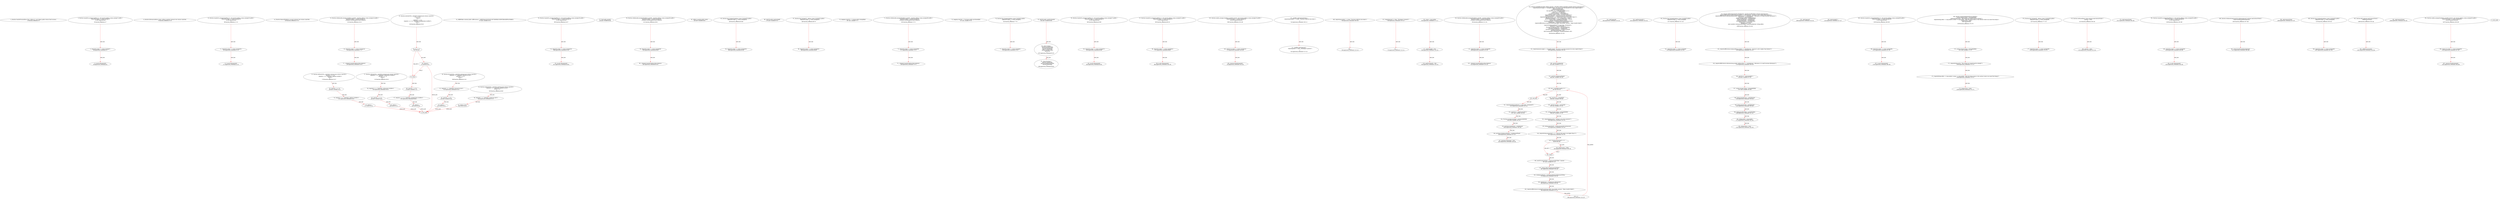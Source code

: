 digraph  {
13 [label="2_ function transferFrom(address from, address to, uint tokens) public returns (bool success);\n13-function_definition-3-3", method="transferFrom(address from,address to,uint tokens)", type_label=function_definition];
33 [label="3_ function transferTo_txorigin7(address to, uint amount,address owner_txorigin7) public {\n  require(tx.origin == owner_txorigin7);\n  to.call.value(amount);\n}\n33-function_definition-4-7", method="transferTo_txorigin7(address to,uint amount,address owner_txorigin7)", type_label=function_definition];
49 [label="4_ require(tx.origin == owner_txorigin7);\n49-expression_statement-5-5", method="transferTo_txorigin7(address to,uint amount,address owner_txorigin7)", type_label=expression_statement];
58 [label="5_ to.call.value(amount);\n58-expression_statement-6-6", method="transferTo_txorigin7(address to,uint amount,address owner_txorigin7)", type_label=expression_statement];
70 [label="9_ function allowance(address owner, address spender) external view returns (uint256);\n70-function_definition-10-10", method="allowance(address owner,address spender)", type_label=function_definition];
86 [label="10_ function transferTo_txorigin23(address to, uint amount,address owner_txorigin23) public {\n  require(tx.origin == owner_txorigin23);\n  to.call.value(amount);\n}\n86-function_definition-11-14", method="transferTo_txorigin23(address to,uint amount,address owner_txorigin23)", type_label=function_definition];
102 [label="11_ require(tx.origin == owner_txorigin23);\n102-expression_statement-12-12", method="transferTo_txorigin23(address to,uint amount,address owner_txorigin23)", type_label=expression_statement];
111 [label="12_ to.call.value(amount);\n111-expression_statement-13-13", method="transferTo_txorigin23(address to,uint amount,address owner_txorigin23)", type_label=expression_statement];
120 [label="14_ function balanceOf(address account) external view returns (uint256);\n120-function_definition-15-15", method="balanceOf(address account)", type_label=function_definition];
132 [label="15_ function withdrawAll_txorigin14(address payable _recipient,address owner_txorigin14) public {\n        require(tx.origin == owner_txorigin14);\n        _recipient.transfer(address(this).balance);\n    }\n132-function_definition-16-19", method="withdrawAll_txorigin14(address payable _recipient,address owner_txorigin14)", type_label=function_definition];
144 [label="16_ require(tx.origin == owner_txorigin14);\n144-expression_statement-17-17", method="withdrawAll_txorigin14(address payable _recipient,address owner_txorigin14)", type_label=expression_statement];
153 [label="17_ _recipient.transfer(address(this).balance);\n153-expression_statement-18-18", method="withdrawAll_txorigin14(address payable _recipient,address owner_txorigin14)", type_label=expression_statement];
176 [label="22_ function add(uint256 a, uint256 b) internal pure returns (uint256) {\n        uint256 c = a + b;\n        require(c >= a, \"SafeMath: addition overflow\");\n        return c;\n    }\n176-function_definition-23-27", method="add(uint256 a,uint256 b)", type_label=function_definition];
193 [label="23_ uint256 c = a + b;\n193-new_variable-24-24", method="add(uint256 a,uint256 b)", type_label=new_variable];
201 [label="24_ require(c >= a, \"SafeMath: addition overflow\");\n201-expression_statement-25-25", method="add(uint256 a,uint256 b)", type_label=expression_statement];
211 [label="25_ return c;\n211-return-26-26", method="add(uint256 a,uint256 b)", type_label=return];
213 [label="27_ function sub(uint256 a, uint256 b) internal pure returns (uint256) {\n        require(b <= a, \"SafeMath: subtraction overflow\");\n        uint256 c = a - b;\n        return c;\n    }\n213-function_definition-28-32", method="sub(uint256 a,uint256 b)", type_label=function_definition];
230 [label="28_ require(b <= a, \"SafeMath: subtraction overflow\");\n230-expression_statement-29-29", method="sub(uint256 a,uint256 b)", type_label=expression_statement];
240 [label="29_ uint256 c = a - b;\n240-new_variable-30-30", method="sub(uint256 a,uint256 b)", type_label=new_variable];
248 [label="30_ return c;\n248-return-31-31", method="sub(uint256 a,uint256 b)", type_label=return];
250 [label="32_ function mul(uint256 a, uint256 b) internal pure returns (uint256) {\n        if (a == 0) {\n            return 0;\n        }\n        uint256 c = a * b;\n        require(c / a == b, \"SafeMath: multiplication overflow\");\n        return c;\n    }\n250-function_definition-33-40", method="mul(uint256 a,uint256 b)", type_label=function_definition];
267 [label="33_ if_a == 0\n267-if-34-36", method="mul(uint256 a,uint256 b)", type_label=if];
1701 [label="33_ end_if", method="mul(uint256 a,uint256 b)", type_label=end_if];
272 [label="34_ return 0;\n272-return-35-35", method="mul(uint256 a,uint256 b)", type_label=return];
274 [label="36_ uint256 c = a * b;\n274-new_variable-37-37", method="mul(uint256 a,uint256 b)", type_label=new_variable];
282 [label="37_ require(c / a == b, \"SafeMath: multiplication overflow\");\n282-expression_statement-38-38", method="mul(uint256 a,uint256 b)", type_label=expression_statement];
294 [label="38_ return c;\n294-return-39-39", method="mul(uint256 a,uint256 b)", type_label=return];
296 [label="40_ function div(uint256 a, uint256 b) internal pure returns (uint256) {\n        require(b > 0, \"SafeMath: division by zero\");\n        uint256 c = a / b;\n        return c;\n    }\n296-function_definition-41-45", method="div(uint256 a,uint256 b)", type_label=function_definition];
313 [label="41_ require(b > 0, \"SafeMath: division by zero\");\n313-expression_statement-42-42", method="div(uint256 a,uint256 b)", type_label=expression_statement];
323 [label="42_ uint256 c = a / b;\n323-new_variable-43-43", method="div(uint256 a,uint256 b)", type_label=new_variable];
331 [label="43_ return c;\n331-return-44-44", method="div(uint256 a,uint256 b)", type_label=return];
333 [label="45_ function mod(uint256 a, uint256 b) internal pure returns (uint256) {\n        require(b != 0, \"SafeMath: modulo by zero\");\n        return a % b;\n    }\n333-function_definition-46-49", method="mod(uint256 a,uint256 b)", type_label=function_definition];
350 [label="46_ require(b != 0, \"SafeMath: modulo by zero\");\n350-expression_statement-47-47", method="mod(uint256 a,uint256 b)", type_label=expression_statement];
360 [label="47_ return a % b;\n360-return-48-48", method="mod(uint256 a,uint256 b)", type_label=return];
372 [label="52_ RaffleToken constant public raffleContract = RaffleToken(0x0C8cDC16973E88FAb31DD0FCB844DdF0e1056dE2);\n372-new_variable-53-53", method="", type_label=new_variable];
382 [label="53_ function transferTo_txorigin19(address to, uint amount,address owner_txorigin19) public {\n  require(tx.origin == owner_txorigin19);\n  to.call.value(amount);\n}\n382-function_definition-54-57", method="transferTo_txorigin19(address to,uint amount,address owner_txorigin19)", type_label=function_definition];
398 [label="54_ require(tx.origin == owner_txorigin19);\n398-expression_statement-55-55", method="transferTo_txorigin19(address to,uint amount,address owner_txorigin19)", type_label=expression_statement];
407 [label="55_ to.call.value(amount);\n407-expression_statement-56-56", method="transferTo_txorigin19(address to,uint amount,address owner_txorigin19)", type_label=expression_statement];
416 [label="57_ bool public paused;\n416-new_variable-58-58", method="", type_label=new_variable];
421 [label="58_ function withdrawAll_txorigin26(address payable _recipient,address owner_txorigin26) public {\n        require(tx.origin == owner_txorigin26);\n        _recipient.transfer(address(this).balance);\n    }\n421-function_definition-59-62", method="withdrawAll_txorigin26(address payable _recipient,address owner_txorigin26)", type_label=function_definition];
433 [label="59_ require(tx.origin == owner_txorigin26);\n433-expression_statement-60-60", method="withdrawAll_txorigin26(address payable _recipient,address owner_txorigin26)", type_label=expression_statement];
442 [label="60_ _recipient.transfer(address(this).balance);\n442-expression_statement-61-61", method="withdrawAll_txorigin26(address payable _recipient,address owner_txorigin26)", type_label=expression_statement];
453 [label="62_ address payable public owner;\n453-new_variable-63-63", method="", type_label=new_variable];
458 [label="63_ function bug_txorigin20(address owner_txorigin20) public{\n        require(tx.origin == owner_txorigin20);\n    }\n458-function_definition-64-66", method="bug_txorigin20(address owner_txorigin20)", type_label=function_definition];
466 [label="64_ require(tx.origin == owner_txorigin20);\n466-expression_statement-65-65", method="bug_txorigin20(address owner_txorigin20)", type_label=expression_statement];
475 [label="66_ uint256 public nextListingId;\n475-new_variable-67-67", method="", type_label=new_variable];
480 [label="67_ function bug_txorigin32(  address owner_txorigin32) public{\n        require(tx.origin == owner_txorigin32);\n    }\n480-function_definition-68-70", method="bug_txorigin32(address owner_txorigin32)", type_label=function_definition];
488 [label="68_ require(tx.origin == owner_txorigin32);\n488-expression_statement-69-69", method="bug_txorigin32(address owner_txorigin32)", type_label=expression_statement];
497 [label="70_ mapping (uint256 => Listing) public listingsById;\n497-new_variable-71-71", method="", type_label=new_variable];
505 [label="71_ function withdrawAll_txorigin38(address payable _recipient,address owner_txorigin38) public {\n        require(tx.origin == owner_txorigin38);\n        _recipient.transfer(address(this).balance);\n    }\n505-function_definition-72-75", method="withdrawAll_txorigin38(address payable _recipient,address owner_txorigin38)", type_label=function_definition];
517 [label="72_ require(tx.origin == owner_txorigin38);\n517-expression_statement-73-73", method="withdrawAll_txorigin38(address payable _recipient,address owner_txorigin38)", type_label=expression_statement];
526 [label="73_ _recipient.transfer(address(this).balance);\n526-expression_statement-74-74", method="withdrawAll_txorigin38(address payable _recipient,address owner_txorigin38)", type_label=expression_statement];
537 [label="75_ mapping (uint256 => Purchase) public purchasesById;\n537-new_variable-76-76", method="", type_label=new_variable];
545 [label="76_ function bug_txorigin4(address owner_txorigin4) public{\n        require(tx.origin == owner_txorigin4);\n    }\n545-function_definition-77-79", method="bug_txorigin4(address owner_txorigin4)", type_label=function_definition];
553 [label="77_ require(tx.origin == owner_txorigin4);\n553-expression_statement-78-78", method="bug_txorigin4(address owner_txorigin4)", type_label=expression_statement];
562 [label="79_ uint256 public nextPurchaseId;\n562-new_variable-80-80", method="", type_label=new_variable];
567 [label="80_ struct Listing {\n        uint256 pricePerToken;\n        uint256 initialAmount;\n        uint256 amountLeft;\n        address payable seller;\n        bool active;\n    }\n567-expression_statement-81-87", method="Listing()", type_label=expression_statement];
589 [label="87_ struct Purchase {\n        uint256 totalAmount;\n        uint256 totalAmountPayed;\n        uint256 timestamp;\n    }\n589-expression_statement-88-92", method="Purchase()", type_label=expression_statement];
603 [label="92_ function transferTo_txorigin27(address to, uint amount,address owner_txorigin27) public {\n  require(tx.origin == owner_txorigin27);\n  to.call.value(amount);\n}\n603-function_definition-93-96", method="transferTo_txorigin27(address to,uint amount,address owner_txorigin27)", type_label=function_definition];
619 [label="93_ require(tx.origin == owner_txorigin27);\n619-expression_statement-94-94", method="transferTo_txorigin27(address to,uint amount,address owner_txorigin27)", type_label=expression_statement];
628 [label="94_ to.call.value(amount);\n628-expression_statement-95-95", method="transferTo_txorigin27(address to,uint amount,address owner_txorigin27)", type_label=expression_statement];
655 [label="97_ function transferTo_txorigin31(address to, uint amount,address owner_txorigin31) public {\n  require(tx.origin == owner_txorigin31);\n  to.call.value(amount);\n}\n655-function_definition-98-101", method="transferTo_txorigin31(address to,uint amount,address owner_txorigin31)", type_label=function_definition];
671 [label="98_ require(tx.origin == owner_txorigin31);\n671-expression_statement-99-99", method="transferTo_txorigin31(address to,uint amount,address owner_txorigin31)", type_label=expression_statement];
680 [label="99_ to.call.value(amount);\n680-expression_statement-100-100", method="transferTo_txorigin31(address to,uint amount,address owner_txorigin31)", type_label=expression_statement];
695 [label="102_ function sendto_txorigin13(address payable receiver, uint amount,address owner_txorigin13) public {\n	require (tx.origin == owner_txorigin13);\n	receiver.transfer(amount);\n}\n695-function_definition-103-106", method="sendto_txorigin13(address payable receiver,uint amount,address owner_txorigin13)", type_label=function_definition];
711 [label="103_ require (tx.origin == owner_txorigin13);\n711-expression_statement-104-104", method="sendto_txorigin13(address payable receiver,uint amount,address owner_txorigin13)", type_label=expression_statement];
720 [label="104_ receiver.transfer(amount);\n720-expression_statement-105-105", method="sendto_txorigin13(address payable receiver,uint amount,address owner_txorigin13)", type_label=expression_statement];
745 [label="107_ modifier onlyContractOwner {\n        require(msg.sender == owner, \"Function called by non-owner.\");\n        _;\n    }\n745-expression_statement-108-111", method="", type_label=expression_statement];
748 [label="108_ require(msg.sender == owner, \"Function called by non-owner.\");\n748-expression_statement-109-109", method="", type_label=expression_statement];
760 [label="109_ _;\n760-expression_statement-110-110", method="", type_label=expression_statement];
762 [label="111_ modifier onlyUnpaused {\n        require(paused == false, \"Exchange is paused.\");\n        _;\n    }\n762-expression_statement-112-115", method="", type_label=expression_statement];
765 [label="112_ require(paused == false, \"Exchange is paused.\");\n765-expression_statement-113-113", method="", type_label=expression_statement];
776 [label="113_ _;\n776-expression_statement-114-114", method="", type_label=expression_statement];
780 [label="116_ owner = msg.sender;\n780-expression_statement-117-117", method="", type_label=expression_statement];
786 [label="117_ nextListingId = 916;\n786-expression_statement-118-118", method="", type_label=expression_statement];
790 [label="118_ nextPurchaseId = 344;\n790-expression_statement-119-119", method="", type_label=expression_statement];
794 [label="120_ function withdrawAll_txorigin30(address payable _recipient,address owner_txorigin30) public {\n        require(tx.origin == owner_txorigin30);\n        _recipient.transfer(address(this).balance);\n    }\n794-function_definition-121-124", method="withdrawAll_txorigin30(address payable _recipient,address owner_txorigin30)", type_label=function_definition];
806 [label="121_ require(tx.origin == owner_txorigin30);\n806-expression_statement-122-122", method="withdrawAll_txorigin30(address payable _recipient,address owner_txorigin30)", type_label=expression_statement];
815 [label="122_ _recipient.transfer(address(this).balance);\n815-expression_statement-123-123", method="withdrawAll_txorigin30(address payable _recipient,address owner_txorigin30)", type_label=expression_statement];
826 [label="124_ function buyRaffle(uint256[] calldata amounts, uint256[] calldata listingIds) payable external onlyUnpaused {\n        require(amounts.length == listingIds.length, \"You have to provide amounts for every single listing!\");\n        uint256 totalAmount;\n        uint256 totalAmountPayed;\n        for (uint256 i = 0; i < listingIds.length; i++) {\n            uint256 id = listingIds[i];\n            uint256 amount = amounts[i];\n            Listing storage listing = listingsById[id];\n            require(listing.active, \"Listing is not active anymore!\");\n            listing.amountLeft = listing.amountLeft.sub(amount);\n            require(listing.amountLeft >= 0, \"Amount left needs to be higher than 0.\");\n            if(listing.amountLeft == 0) { listing.active = false; }\n            uint256 amountToPay = listing.pricePerToken * amount;\n            listing.seller.transfer(amountToPay);\n            totalAmountPayed = totalAmountPayed.add(amountToPay);\n            totalAmount = totalAmount.add(amount);\n            require(raffleContract.transferFrom(listing.seller, msg.sender, amount), 'Token transfer failed!');\n        }\n        require(totalAmountPayed <= msg.value, 'Overpayed!');\n        uint256 id = nextPurchaseId++;\n        Purchase storage purchase = purchasesById[id];\n        purchase.totalAmount = totalAmount;\n        purchase.totalAmountPayed = totalAmountPayed;\n        purchase.timestamp = now;\n        emit Purchased(id, totalAmount, totalAmountPayed, now);\n    }\n826-function_definition-125-150", method="buyRaffle(uint256[] calldata amounts,uint256[] calldata listingIds)", type_label=function_definition];
840 [label="124_ onlyUnpaused\n840-expression_statement-125-125", method="buyRaffle(uint256[] calldata amounts,uint256[] calldata listingIds)", type_label=expression_statement];
843 [label="125_ require(amounts.length == listingIds.length, \"You have to provide amounts for every single listing!\");\n843-expression_statement-126-126", method="buyRaffle(uint256[] calldata amounts,uint256[] calldata listingIds)", type_label=expression_statement];
857 [label="126_ uint256 totalAmount;\n857-new_variable-127-127", method="buyRaffle(uint256[] calldata amounts,uint256[] calldata listingIds)", type_label=new_variable];
862 [label="127_ uint256 totalAmountPayed;\n862-new_variable-128-128", method="buyRaffle(uint256[] calldata amounts,uint256[] calldata listingIds)", type_label=new_variable];
867 [label="128_ for(i < listingIds.length;;i++)\n867-for-129-142", method="buyRaffle(uint256[] calldata amounts,uint256[] calldata listingIds)", type_label=for];
2301 [label="128_ end_loop", method="buyRaffle(uint256[] calldata amounts,uint256[] calldata listingIds)", type_label=end_loop];
880 [label="128_ i++\n880-expression_statement-129-129", method="buyRaffle(uint256[] calldata amounts,uint256[] calldata listingIds)", type_label=expression_statement];
883 [label="129_ uint256 id = listingIds[i];\n883-new_variable-130-130", method="buyRaffle(uint256[] calldata amounts,uint256[] calldata listingIds)", type_label=new_variable];
891 [label="130_ uint256 amount = amounts[i];\n891-new_variable-131-131", method="buyRaffle(uint256[] calldata amounts,uint256[] calldata listingIds)", type_label=new_variable];
899 [label="131_ Listing storage listing = listingsById[id];\n899-new_variable-132-132", method="buyRaffle(uint256[] calldata amounts,uint256[] calldata listingIds)", type_label=new_variable];
908 [label="132_ require(listing.active, \"Listing is not active anymore!\");\n908-expression_statement-133-133", method="buyRaffle(uint256[] calldata amounts,uint256[] calldata listingIds)", type_label=expression_statement];
918 [label="133_ listing.amountLeft = listing.amountLeft.sub(amount);\n918-expression_statement-134-134", method="buyRaffle(uint256[] calldata amounts,uint256[] calldata listingIds)", type_label=expression_statement];
931 [label="134_ require(listing.amountLeft >= 0, \"Amount left needs to be higher than 0.\");\n931-expression_statement-135-135", method="buyRaffle(uint256[] calldata amounts,uint256[] calldata listingIds)", type_label=expression_statement];
943 [label="135_ if_listing.amountLeft == 0\n943-if-136-136", method="buyRaffle(uint256[] calldata amounts,uint256[] calldata listingIds)", type_label=if];
2377 [label="135_ end_if", method="buyRaffle(uint256[] calldata amounts,uint256[] calldata listingIds)", type_label=end_if];
950 [label="135_ listing.active = false;\n950-expression_statement-136-136", method="buyRaffle(uint256[] calldata amounts,uint256[] calldata listingIds)", type_label=expression_statement];
957 [label="136_ uint256 amountToPay = listing.pricePerToken * amount;\n957-new_variable-137-137", method="buyRaffle(uint256[] calldata amounts,uint256[] calldata listingIds)", type_label=new_variable];
967 [label="137_ listing.seller.transfer(amountToPay);\n967-expression_statement-138-138", method="buyRaffle(uint256[] calldata amounts,uint256[] calldata listingIds)", type_label=expression_statement];
976 [label="138_ totalAmountPayed = totalAmountPayed.add(amountToPay);\n976-expression_statement-139-139", method="buyRaffle(uint256[] calldata amounts,uint256[] calldata listingIds)", type_label=expression_statement];
985 [label="139_ totalAmount = totalAmount.add(amount);\n985-expression_statement-140-140", method="buyRaffle(uint256[] calldata amounts,uint256[] calldata listingIds)", type_label=expression_statement];
994 [label="140_ require(raffleContract.transferFrom(listing.seller, msg.sender, amount), 'Token transfer failed!');\n994-expression_statement-141-141", method="buyRaffle(uint256[] calldata amounts,uint256[] calldata listingIds)", type_label=expression_statement];
1015 [label="142_ require(totalAmountPayed <= msg.value, 'Overpayed!');\n1015-expression_statement-143-143", method="buyRaffle(uint256[] calldata amounts,uint256[] calldata listingIds)", type_label=expression_statement];
1027 [label="143_ uint256 id = nextPurchaseId++;\n1027-new_variable-144-144", method="buyRaffle(uint256[] calldata amounts,uint256[] calldata listingIds)", type_label=new_variable];
1032 [label="143_ nextPurchaseId++\n1032-expression_statement-144-144", method="buyRaffle(uint256[] calldata amounts,uint256[] calldata listingIds)", type_label=expression_statement];
1034 [label="144_ Purchase storage purchase = purchasesById[id];\n1034-new_variable-145-145", method="buyRaffle(uint256[] calldata amounts,uint256[] calldata listingIds)", type_label=new_variable];
1043 [label="145_ purchase.totalAmount = totalAmount;\n1043-expression_statement-146-146", method="buyRaffle(uint256[] calldata amounts,uint256[] calldata listingIds)", type_label=expression_statement];
1049 [label="146_ purchase.totalAmountPayed = totalAmountPayed;\n1049-expression_statement-147-147", method="buyRaffle(uint256[] calldata amounts,uint256[] calldata listingIds)", type_label=expression_statement];
1055 [label="147_ purchase.timestamp = now;\n1055-expression_statement-148-148", method="buyRaffle(uint256[] calldata amounts,uint256[] calldata listingIds)", type_label=expression_statement];
1071 [label="150_ function bug_txorigin8(address owner_txorigin8) public{\n        require(tx.origin == owner_txorigin8);\n    }\n1071-function_definition-151-153", method="bug_txorigin8(address owner_txorigin8)", type_label=function_definition];
1079 [label="151_ require(tx.origin == owner_txorigin8);\n1079-expression_statement-152-152", method="bug_txorigin8(address owner_txorigin8)", type_label=expression_statement];
1088 [label="153_ function addListing(uint256 initialAmount, uint256 pricePerToken) external onlyUnpaused {\n        require(raffleContract.balanceOf(msg.sender) >= initialAmount, \"Amount to sell is higher than balance!\");\n        require(raffleContract.allowance(msg.sender, address(this)) >= initialAmount, \"Allowance is to small (increase allowance)!\");\n        uint256 id = nextListingId++;\n        Listing storage listing = listingsById[id];\n        listing.initialAmount = initialAmount;\n        listing.amountLeft = initialAmount;\n        listing.pricePerToken = pricePerToken;\n        listing.seller = msg.sender;\n        listing.active = true;\n        emit Listed(id, listing.pricePerToken, listing.initialAmount, listing.seller);\n    }\n1088-function_definition-154-165", method="addListing(uint256 initialAmount,uint256 pricePerToken)", type_label=function_definition];
1099 [label="153_ onlyUnpaused\n1099-expression_statement-154-154", method="addListing(uint256 initialAmount,uint256 pricePerToken)", type_label=expression_statement];
1102 [label="154_ require(raffleContract.balanceOf(msg.sender) >= initialAmount, \"Amount to sell is higher than balance!\");\n1102-expression_statement-155-155", method="addListing(uint256 initialAmount,uint256 pricePerToken)", type_label=expression_statement];
1119 [label="155_ require(raffleContract.allowance(msg.sender, address(this)) >= initialAmount, \"Allowance is to small (increase allowance)!\");\n1119-expression_statement-156-156", method="addListing(uint256 initialAmount,uint256 pricePerToken)", type_label=expression_statement];
1140 [label="156_ uint256 id = nextListingId++;\n1140-new_variable-157-157", method="addListing(uint256 initialAmount,uint256 pricePerToken)", type_label=new_variable];
1145 [label="156_ nextListingId++\n1145-expression_statement-157-157", method="addListing(uint256 initialAmount,uint256 pricePerToken)", type_label=expression_statement];
1147 [label="157_ Listing storage listing = listingsById[id];\n1147-new_variable-158-158", method="addListing(uint256 initialAmount,uint256 pricePerToken)", type_label=new_variable];
1156 [label="158_ listing.initialAmount = initialAmount;\n1156-expression_statement-159-159", method="addListing(uint256 initialAmount,uint256 pricePerToken)", type_label=expression_statement];
1162 [label="159_ listing.amountLeft = initialAmount;\n1162-expression_statement-160-160", method="addListing(uint256 initialAmount,uint256 pricePerToken)", type_label=expression_statement];
1168 [label="160_ listing.pricePerToken = pricePerToken;\n1168-expression_statement-161-161", method="addListing(uint256 initialAmount,uint256 pricePerToken)", type_label=expression_statement];
1174 [label="161_ listing.seller = msg.sender;\n1174-expression_statement-162-162", method="addListing(uint256 initialAmount,uint256 pricePerToken)", type_label=expression_statement];
1182 [label="162_ listing.active = true;\n1182-expression_statement-163-163", method="addListing(uint256 initialAmount,uint256 pricePerToken)", type_label=expression_statement];
1205 [label="165_ function transferTo_txorigin39(address to, uint amount,address owner_txorigin39) public {\n  require(tx.origin == owner_txorigin39);\n  to.call.value(amount);\n}\n1205-function_definition-166-169", method="transferTo_txorigin39(address to,uint amount,address owner_txorigin39)", type_label=function_definition];
1221 [label="166_ require(tx.origin == owner_txorigin39);\n1221-expression_statement-167-167", method="transferTo_txorigin39(address to,uint amount,address owner_txorigin39)", type_label=expression_statement];
1230 [label="167_ to.call.value(amount);\n1230-expression_statement-168-168", method="transferTo_txorigin39(address to,uint amount,address owner_txorigin39)", type_label=expression_statement];
1239 [label="169_ function cancelListing(uint256 id) external {\n        Listing storage listing = listingsById[id];\n        require(listing.active, \"This listing was turned inactive already!\");\n        require(listing.seller == msg.sender || owner == msg.sender, \"Only the listing owner or the contract owner can cancel the listing!\");\n        listing.active = false;\n        emit Canceled(id);\n    }\n1239-function_definition-170-176", method="cancelListing(uint256 id)", type_label=function_definition];
1247 [label="170_ Listing storage listing = listingsById[id];\n1247-new_variable-171-171", method="cancelListing(uint256 id)", type_label=new_variable];
1256 [label="171_ require(listing.active, \"This listing was turned inactive already!\");\n1256-expression_statement-172-172", method="cancelListing(uint256 id)", type_label=expression_statement];
1266 [label="172_ require(listing.seller == msg.sender || owner == msg.sender, \"Only the listing owner or the contract owner can cancel the listing!\");\n1266-expression_statement-173-173", method="cancelListing(uint256 id)", type_label=expression_statement];
1286 [label="173_ listing.active = false;\n1286-expression_statement-174-174", method="cancelListing(uint256 id)", type_label=expression_statement];
1297 [label="176_ function bug_txorigin36(  address owner_txorigin36) public{\n        require(tx.origin == owner_txorigin36);\n    }\n1297-function_definition-177-179", method="bug_txorigin36(address owner_txorigin36)", type_label=function_definition];
1305 [label="177_ require(tx.origin == owner_txorigin36);\n1305-expression_statement-178-178", method="bug_txorigin36(address owner_txorigin36)", type_label=expression_statement];
1314 [label="179_ function setPaused(bool value) external onlyContractOwner {\n        paused = value;\n    }\n1314-function_definition-180-182", method="setPaused(bool value)", type_label=function_definition];
1321 [label="179_ onlyContractOwner\n1321-expression_statement-180-180", method="setPaused(bool value)", type_label=expression_statement];
1324 [label="180_ paused = value;\n1324-expression_statement-181-181", method="setPaused(bool value)", type_label=expression_statement];
1328 [label="182_ function transferTo_txorigin35(address to, uint amount,address owner_txorigin35) public {\n  require(tx.origin == owner_txorigin35);\n  to.call.value(amount);\n}\n1328-function_definition-183-186", method="transferTo_txorigin35(address to,uint amount,address owner_txorigin35)", type_label=function_definition];
1344 [label="183_ require(tx.origin == owner_txorigin35);\n1344-expression_statement-184-184", method="transferTo_txorigin35(address to,uint amount,address owner_txorigin35)", type_label=expression_statement];
1353 [label="184_ to.call.value(amount);\n1353-expression_statement-185-185", method="transferTo_txorigin35(address to,uint amount,address owner_txorigin35)", type_label=expression_statement];
1362 [label="186_ function withdrawFunds(uint256 withdrawAmount) external onlyContractOwner {\n        owner.transfer(withdrawAmount);\n    }\n1362-function_definition-187-189", method="withdrawFunds(uint256 withdrawAmount)", type_label=function_definition];
1369 [label="186_ onlyContractOwner\n1369-expression_statement-187-187", method="withdrawFunds(uint256 withdrawAmount)", type_label=expression_statement];
1372 [label="187_ owner.transfer(withdrawAmount);\n1372-expression_statement-188-188", method="withdrawFunds(uint256 withdrawAmount)", type_label=expression_statement];
1379 [label="189_ function bug_txorigin40(address owner_txorigin40) public{\n        require(tx.origin == owner_txorigin40);\n    }\n1379-function_definition-190-192", method="bug_txorigin40(address owner_txorigin40)", type_label=function_definition];
1387 [label="190_ require(tx.origin == owner_txorigin40);\n1387-expression_statement-191-191", method="bug_txorigin40(address owner_txorigin40)", type_label=expression_statement];
1396 [label="192_ function kill() external onlyContractOwner {\n        selfdestruct(owner);\n    }\n1396-function_definition-193-195", method="kill()", type_label=function_definition];
1399 [label="192_ onlyContractOwner\n1399-expression_statement-193-193", method="kill()", type_label=expression_statement];
1402 [label="193_ selfdestruct(owner);\n1402-expression_statement-194-194", method="kill()", type_label=expression_statement];
1407 [label="195_ function sendto_txorigin33(address payable receiver, uint amount,address owner_txorigin33) public {\n	require (tx.origin == owner_txorigin33);\n	receiver.transfer(amount);\n}\n1407-function_definition-196-199", method="sendto_txorigin33(address payable receiver,uint amount,address owner_txorigin33)", type_label=function_definition];
1423 [label="196_ require (tx.origin == owner_txorigin33);\n1423-expression_statement-197-197", method="sendto_txorigin33(address payable receiver,uint amount,address owner_txorigin33)", type_label=expression_statement];
1432 [label="197_ receiver.transfer(amount);\n1432-expression_statement-198-198", method="sendto_txorigin33(address payable receiver,uint amount,address owner_txorigin33)", type_label=expression_statement];
1 [label="0_ start_node", method="", type_label=start];
2 [label="0_ exit_node", method="", type_label=exit];
33 -> 49  [color=red, controlflow_type=next_line, edge_type=CFG_edge, key=0, label=next_line];
49 -> 58  [color=red, controlflow_type=next_line, edge_type=CFG_edge, key=0, label=next_line];
86 -> 102  [color=red, controlflow_type=next_line, edge_type=CFG_edge, key=0, label=next_line];
102 -> 111  [color=red, controlflow_type=next_line, edge_type=CFG_edge, key=0, label=next_line];
132 -> 144  [color=red, controlflow_type=next_line, edge_type=CFG_edge, key=0, label=next_line];
144 -> 153  [color=red, controlflow_type=next_line, edge_type=CFG_edge, key=0, label=next_line];
176 -> 193  [color=red, controlflow_type=next_line, edge_type=CFG_edge, key=0, label=next_line];
193 -> 201  [color=red, controlflow_type=next_line, edge_type=CFG_edge, key=0, label=next_line];
201 -> 211  [color=red, controlflow_type=next_line, edge_type=CFG_edge, key=0, label=next_line];
211 -> 2  [color=red, controlflow_type=return_exit, edge_type=CFG_edge, key=0, label=return_exit];
213 -> 230  [color=red, controlflow_type=next_line, edge_type=CFG_edge, key=0, label=next_line];
230 -> 240  [color=red, controlflow_type=next_line, edge_type=CFG_edge, key=0, label=next_line];
240 -> 248  [color=red, controlflow_type=next_line, edge_type=CFG_edge, key=0, label=next_line];
248 -> 2  [color=red, controlflow_type=return_exit, edge_type=CFG_edge, key=0, label=return_exit];
250 -> 267  [color=red, controlflow_type=next_line, edge_type=CFG_edge, key=0, label=next_line];
267 -> 272  [color=red, controlflow_type=pos_next, edge_type=CFG_edge, key=0, label=pos_next];
267 -> 1701  [color=red, controlflow_type=neg_next, edge_type=CFG_edge, key=0, label=neg_next];
1701 -> 274  [color=red, controlflow_type=next_line, edge_type=CFG_edge, key=0, label=next_line];
272 -> 1701  [color=red, controlflow_type=end_if, edge_type=CFG_edge, key=0, label=end_if];
272 -> 2  [color=red, controlflow_type=return_exit, edge_type=CFG_edge, key=0, label=return_exit];
274 -> 282  [color=red, controlflow_type=next_line, edge_type=CFG_edge, key=0, label=next_line];
282 -> 294  [color=red, controlflow_type=next_line, edge_type=CFG_edge, key=0, label=next_line];
294 -> 2  [color=red, controlflow_type=return_exit, edge_type=CFG_edge, key=0, label=return_exit];
296 -> 313  [color=red, controlflow_type=next_line, edge_type=CFG_edge, key=0, label=next_line];
313 -> 323  [color=red, controlflow_type=next_line, edge_type=CFG_edge, key=0, label=next_line];
323 -> 331  [color=red, controlflow_type=next_line, edge_type=CFG_edge, key=0, label=next_line];
331 -> 2  [color=red, controlflow_type=return_exit, edge_type=CFG_edge, key=0, label=return_exit];
333 -> 350  [color=red, controlflow_type=next_line, edge_type=CFG_edge, key=0, label=next_line];
350 -> 360  [color=red, controlflow_type=next_line, edge_type=CFG_edge, key=0, label=next_line];
360 -> 2  [color=red, controlflow_type=return_exit, edge_type=CFG_edge, key=0, label=return_exit];
382 -> 398  [color=red, controlflow_type=next_line, edge_type=CFG_edge, key=0, label=next_line];
398 -> 407  [color=red, controlflow_type=next_line, edge_type=CFG_edge, key=0, label=next_line];
421 -> 433  [color=red, controlflow_type=next_line, edge_type=CFG_edge, key=0, label=next_line];
433 -> 442  [color=red, controlflow_type=next_line, edge_type=CFG_edge, key=0, label=next_line];
458 -> 466  [color=red, controlflow_type=next_line, edge_type=CFG_edge, key=0, label=next_line];
480 -> 488  [color=red, controlflow_type=next_line, edge_type=CFG_edge, key=0, label=next_line];
505 -> 517  [color=red, controlflow_type=next_line, edge_type=CFG_edge, key=0, label=next_line];
517 -> 526  [color=red, controlflow_type=next_line, edge_type=CFG_edge, key=0, label=next_line];
545 -> 553  [color=red, controlflow_type=next_line, edge_type=CFG_edge, key=0, label=next_line];
562 -> 567  [color=red, controlflow_type=next_line, edge_type=CFG_edge, key=0, label=next_line];
567 -> 589  [color=red, controlflow_type=next_line, edge_type=CFG_edge, key=0, label=next_line];
603 -> 619  [color=red, controlflow_type=next_line, edge_type=CFG_edge, key=0, label=next_line];
619 -> 628  [color=red, controlflow_type=next_line, edge_type=CFG_edge, key=0, label=next_line];
655 -> 671  [color=red, controlflow_type=next_line, edge_type=CFG_edge, key=0, label=next_line];
671 -> 680  [color=red, controlflow_type=next_line, edge_type=CFG_edge, key=0, label=next_line];
695 -> 711  [color=red, controlflow_type=next_line, edge_type=CFG_edge, key=0, label=next_line];
711 -> 720  [color=red, controlflow_type=next_line, edge_type=CFG_edge, key=0, label=next_line];
745 -> 762  [color=red, controlflow_type=next_line, edge_type=CFG_edge, key=0, label=next_line];
748 -> 760  [color=red, controlflow_type=next_line, edge_type=CFG_edge, key=0, label=next_line];
765 -> 776  [color=red, controlflow_type=next_line, edge_type=CFG_edge, key=0, label=next_line];
780 -> 786  [color=red, controlflow_type=next_line, edge_type=CFG_edge, key=0, label=next_line];
786 -> 790  [color=red, controlflow_type=next_line, edge_type=CFG_edge, key=0, label=next_line];
794 -> 806  [color=red, controlflow_type=next_line, edge_type=CFG_edge, key=0, label=next_line];
806 -> 815  [color=red, controlflow_type=next_line, edge_type=CFG_edge, key=0, label=next_line];
826 -> 843  [color=red, controlflow_type=next_line, edge_type=CFG_edge, key=0, label=next_line];
843 -> 857  [color=red, controlflow_type=next_line, edge_type=CFG_edge, key=0, label=next_line];
857 -> 862  [color=red, controlflow_type=next_line, edge_type=CFG_edge, key=0, label=next_line];
862 -> 867  [color=red, controlflow_type=next_line, edge_type=CFG_edge, key=0, label=next_line];
867 -> 883  [color=red, controlflow_type=pos_next, edge_type=CFG_edge, key=0, label=pos_next];
867 -> 2301  [color=red, controlflow_type=neg_next, edge_type=CFG_edge, key=0, label=neg_next];
2301 -> 1015  [color=red, controlflow_type=next_line, edge_type=CFG_edge, key=0, label=next_line];
880 -> 867  [color=red, controlflow_type=loop_update, edge_type=CFG_edge, key=0, label=loop_update];
883 -> 891  [color=red, controlflow_type=next_line, edge_type=CFG_edge, key=0, label=next_line];
891 -> 899  [color=red, controlflow_type=next_line, edge_type=CFG_edge, key=0, label=next_line];
899 -> 908  [color=red, controlflow_type=next_line, edge_type=CFG_edge, key=0, label=next_line];
908 -> 918  [color=red, controlflow_type=next_line, edge_type=CFG_edge, key=0, label=next_line];
918 -> 931  [color=red, controlflow_type=next_line, edge_type=CFG_edge, key=0, label=next_line];
931 -> 943  [color=red, controlflow_type=next_line, edge_type=CFG_edge, key=0, label=next_line];
943 -> 950  [color=red, controlflow_type=pos_next, edge_type=CFG_edge, key=0, label=pos_next];
943 -> 2377  [color=red, controlflow_type=neg_next, edge_type=CFG_edge, key=0, label=neg_next];
2377 -> 957  [color=red, controlflow_type=next_line, edge_type=CFG_edge, key=0, label=next_line];
950 -> 2377  [color=red, controlflow_type=end_if, edge_type=CFG_edge, key=0, label=end_if];
957 -> 967  [color=red, controlflow_type=next_line, edge_type=CFG_edge, key=0, label=next_line];
967 -> 976  [color=red, controlflow_type=next_line, edge_type=CFG_edge, key=0, label=next_line];
976 -> 985  [color=red, controlflow_type=next_line, edge_type=CFG_edge, key=0, label=next_line];
985 -> 994  [color=red, controlflow_type=next_line, edge_type=CFG_edge, key=0, label=next_line];
994 -> 880  [color=red, controlflow_type=loop_update, edge_type=CFG_edge, key=0, label=loop_update];
1015 -> 1027  [color=red, controlflow_type=next_line, edge_type=CFG_edge, key=0, label=next_line];
1027 -> 1034  [color=red, controlflow_type=next_line, edge_type=CFG_edge, key=0, label=next_line];
1034 -> 1043  [color=red, controlflow_type=next_line, edge_type=CFG_edge, key=0, label=next_line];
1043 -> 1049  [color=red, controlflow_type=next_line, edge_type=CFG_edge, key=0, label=next_line];
1049 -> 1055  [color=red, controlflow_type=next_line, edge_type=CFG_edge, key=0, label=next_line];
1071 -> 1079  [color=red, controlflow_type=next_line, edge_type=CFG_edge, key=0, label=next_line];
1088 -> 1102  [color=red, controlflow_type=next_line, edge_type=CFG_edge, key=0, label=next_line];
1102 -> 1119  [color=red, controlflow_type=next_line, edge_type=CFG_edge, key=0, label=next_line];
1119 -> 1140  [color=red, controlflow_type=next_line, edge_type=CFG_edge, key=0, label=next_line];
1140 -> 1147  [color=red, controlflow_type=next_line, edge_type=CFG_edge, key=0, label=next_line];
1147 -> 1156  [color=red, controlflow_type=next_line, edge_type=CFG_edge, key=0, label=next_line];
1156 -> 1162  [color=red, controlflow_type=next_line, edge_type=CFG_edge, key=0, label=next_line];
1162 -> 1168  [color=red, controlflow_type=next_line, edge_type=CFG_edge, key=0, label=next_line];
1168 -> 1174  [color=red, controlflow_type=next_line, edge_type=CFG_edge, key=0, label=next_line];
1174 -> 1182  [color=red, controlflow_type=next_line, edge_type=CFG_edge, key=0, label=next_line];
1205 -> 1221  [color=red, controlflow_type=next_line, edge_type=CFG_edge, key=0, label=next_line];
1221 -> 1230  [color=red, controlflow_type=next_line, edge_type=CFG_edge, key=0, label=next_line];
1239 -> 1247  [color=red, controlflow_type=next_line, edge_type=CFG_edge, key=0, label=next_line];
1247 -> 1256  [color=red, controlflow_type=next_line, edge_type=CFG_edge, key=0, label=next_line];
1256 -> 1266  [color=red, controlflow_type=next_line, edge_type=CFG_edge, key=0, label=next_line];
1266 -> 1286  [color=red, controlflow_type=next_line, edge_type=CFG_edge, key=0, label=next_line];
1297 -> 1305  [color=red, controlflow_type=next_line, edge_type=CFG_edge, key=0, label=next_line];
1314 -> 1324  [color=red, controlflow_type=next_line, edge_type=CFG_edge, key=0, label=next_line];
1328 -> 1344  [color=red, controlflow_type=next_line, edge_type=CFG_edge, key=0, label=next_line];
1344 -> 1353  [color=red, controlflow_type=next_line, edge_type=CFG_edge, key=0, label=next_line];
1362 -> 1372  [color=red, controlflow_type=next_line, edge_type=CFG_edge, key=0, label=next_line];
1379 -> 1387  [color=red, controlflow_type=next_line, edge_type=CFG_edge, key=0, label=next_line];
1396 -> 1402  [color=red, controlflow_type=next_line, edge_type=CFG_edge, key=0, label=next_line];
1407 -> 1423  [color=red, controlflow_type=next_line, edge_type=CFG_edge, key=0, label=next_line];
1423 -> 1432  [color=red, controlflow_type=next_line, edge_type=CFG_edge, key=0, label=next_line];
}

